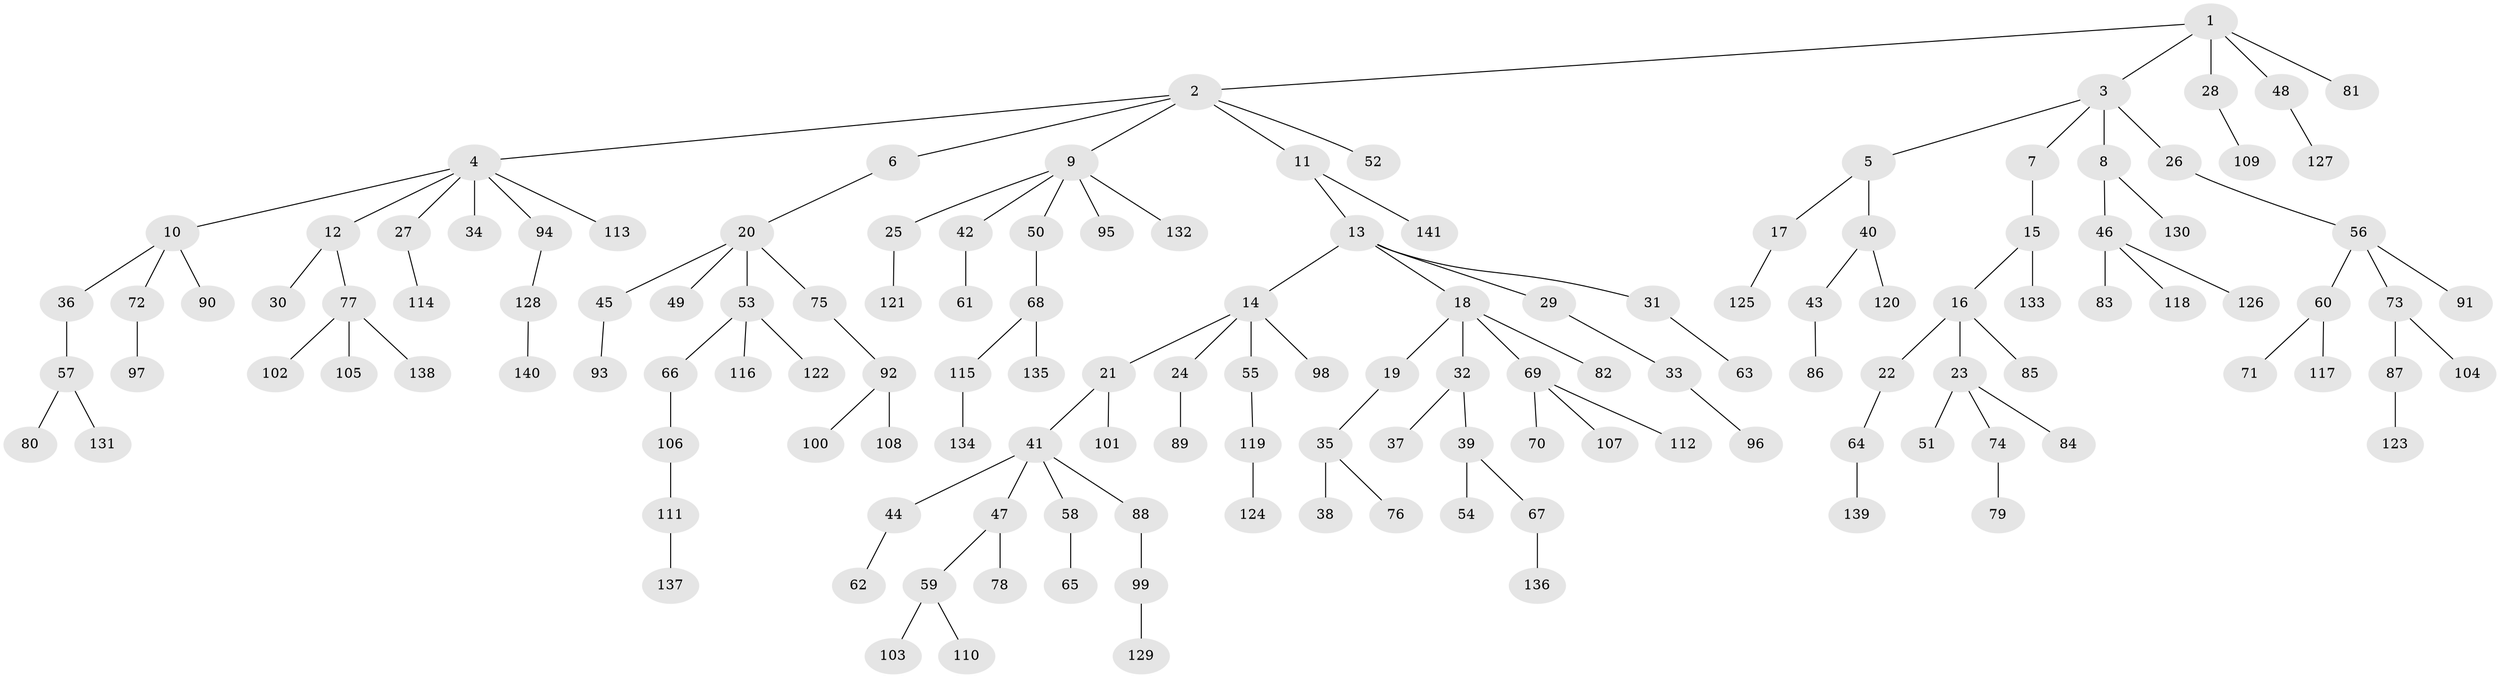 // coarse degree distribution, {4: 0.050505050505050504, 6: 0.020202020202020204, 5: 0.04040404040404041, 3: 0.09090909090909091, 2: 0.25252525252525254, 8: 0.010101010101010102, 1: 0.5252525252525253, 7: 0.010101010101010102}
// Generated by graph-tools (version 1.1) at 2025/24/03/03/25 07:24:05]
// undirected, 141 vertices, 140 edges
graph export_dot {
graph [start="1"]
  node [color=gray90,style=filled];
  1;
  2;
  3;
  4;
  5;
  6;
  7;
  8;
  9;
  10;
  11;
  12;
  13;
  14;
  15;
  16;
  17;
  18;
  19;
  20;
  21;
  22;
  23;
  24;
  25;
  26;
  27;
  28;
  29;
  30;
  31;
  32;
  33;
  34;
  35;
  36;
  37;
  38;
  39;
  40;
  41;
  42;
  43;
  44;
  45;
  46;
  47;
  48;
  49;
  50;
  51;
  52;
  53;
  54;
  55;
  56;
  57;
  58;
  59;
  60;
  61;
  62;
  63;
  64;
  65;
  66;
  67;
  68;
  69;
  70;
  71;
  72;
  73;
  74;
  75;
  76;
  77;
  78;
  79;
  80;
  81;
  82;
  83;
  84;
  85;
  86;
  87;
  88;
  89;
  90;
  91;
  92;
  93;
  94;
  95;
  96;
  97;
  98;
  99;
  100;
  101;
  102;
  103;
  104;
  105;
  106;
  107;
  108;
  109;
  110;
  111;
  112;
  113;
  114;
  115;
  116;
  117;
  118;
  119;
  120;
  121;
  122;
  123;
  124;
  125;
  126;
  127;
  128;
  129;
  130;
  131;
  132;
  133;
  134;
  135;
  136;
  137;
  138;
  139;
  140;
  141;
  1 -- 2;
  1 -- 3;
  1 -- 28;
  1 -- 48;
  1 -- 81;
  2 -- 4;
  2 -- 6;
  2 -- 9;
  2 -- 11;
  2 -- 52;
  3 -- 5;
  3 -- 7;
  3 -- 8;
  3 -- 26;
  4 -- 10;
  4 -- 12;
  4 -- 27;
  4 -- 34;
  4 -- 94;
  4 -- 113;
  5 -- 17;
  5 -- 40;
  6 -- 20;
  7 -- 15;
  8 -- 46;
  8 -- 130;
  9 -- 25;
  9 -- 42;
  9 -- 50;
  9 -- 95;
  9 -- 132;
  10 -- 36;
  10 -- 72;
  10 -- 90;
  11 -- 13;
  11 -- 141;
  12 -- 30;
  12 -- 77;
  13 -- 14;
  13 -- 18;
  13 -- 29;
  13 -- 31;
  14 -- 21;
  14 -- 24;
  14 -- 55;
  14 -- 98;
  15 -- 16;
  15 -- 133;
  16 -- 22;
  16 -- 23;
  16 -- 85;
  17 -- 125;
  18 -- 19;
  18 -- 32;
  18 -- 69;
  18 -- 82;
  19 -- 35;
  20 -- 45;
  20 -- 49;
  20 -- 53;
  20 -- 75;
  21 -- 41;
  21 -- 101;
  22 -- 64;
  23 -- 51;
  23 -- 74;
  23 -- 84;
  24 -- 89;
  25 -- 121;
  26 -- 56;
  27 -- 114;
  28 -- 109;
  29 -- 33;
  31 -- 63;
  32 -- 37;
  32 -- 39;
  33 -- 96;
  35 -- 38;
  35 -- 76;
  36 -- 57;
  39 -- 54;
  39 -- 67;
  40 -- 43;
  40 -- 120;
  41 -- 44;
  41 -- 47;
  41 -- 58;
  41 -- 88;
  42 -- 61;
  43 -- 86;
  44 -- 62;
  45 -- 93;
  46 -- 83;
  46 -- 118;
  46 -- 126;
  47 -- 59;
  47 -- 78;
  48 -- 127;
  50 -- 68;
  53 -- 66;
  53 -- 116;
  53 -- 122;
  55 -- 119;
  56 -- 60;
  56 -- 73;
  56 -- 91;
  57 -- 80;
  57 -- 131;
  58 -- 65;
  59 -- 103;
  59 -- 110;
  60 -- 71;
  60 -- 117;
  64 -- 139;
  66 -- 106;
  67 -- 136;
  68 -- 115;
  68 -- 135;
  69 -- 70;
  69 -- 107;
  69 -- 112;
  72 -- 97;
  73 -- 87;
  73 -- 104;
  74 -- 79;
  75 -- 92;
  77 -- 102;
  77 -- 105;
  77 -- 138;
  87 -- 123;
  88 -- 99;
  92 -- 100;
  92 -- 108;
  94 -- 128;
  99 -- 129;
  106 -- 111;
  111 -- 137;
  115 -- 134;
  119 -- 124;
  128 -- 140;
}

